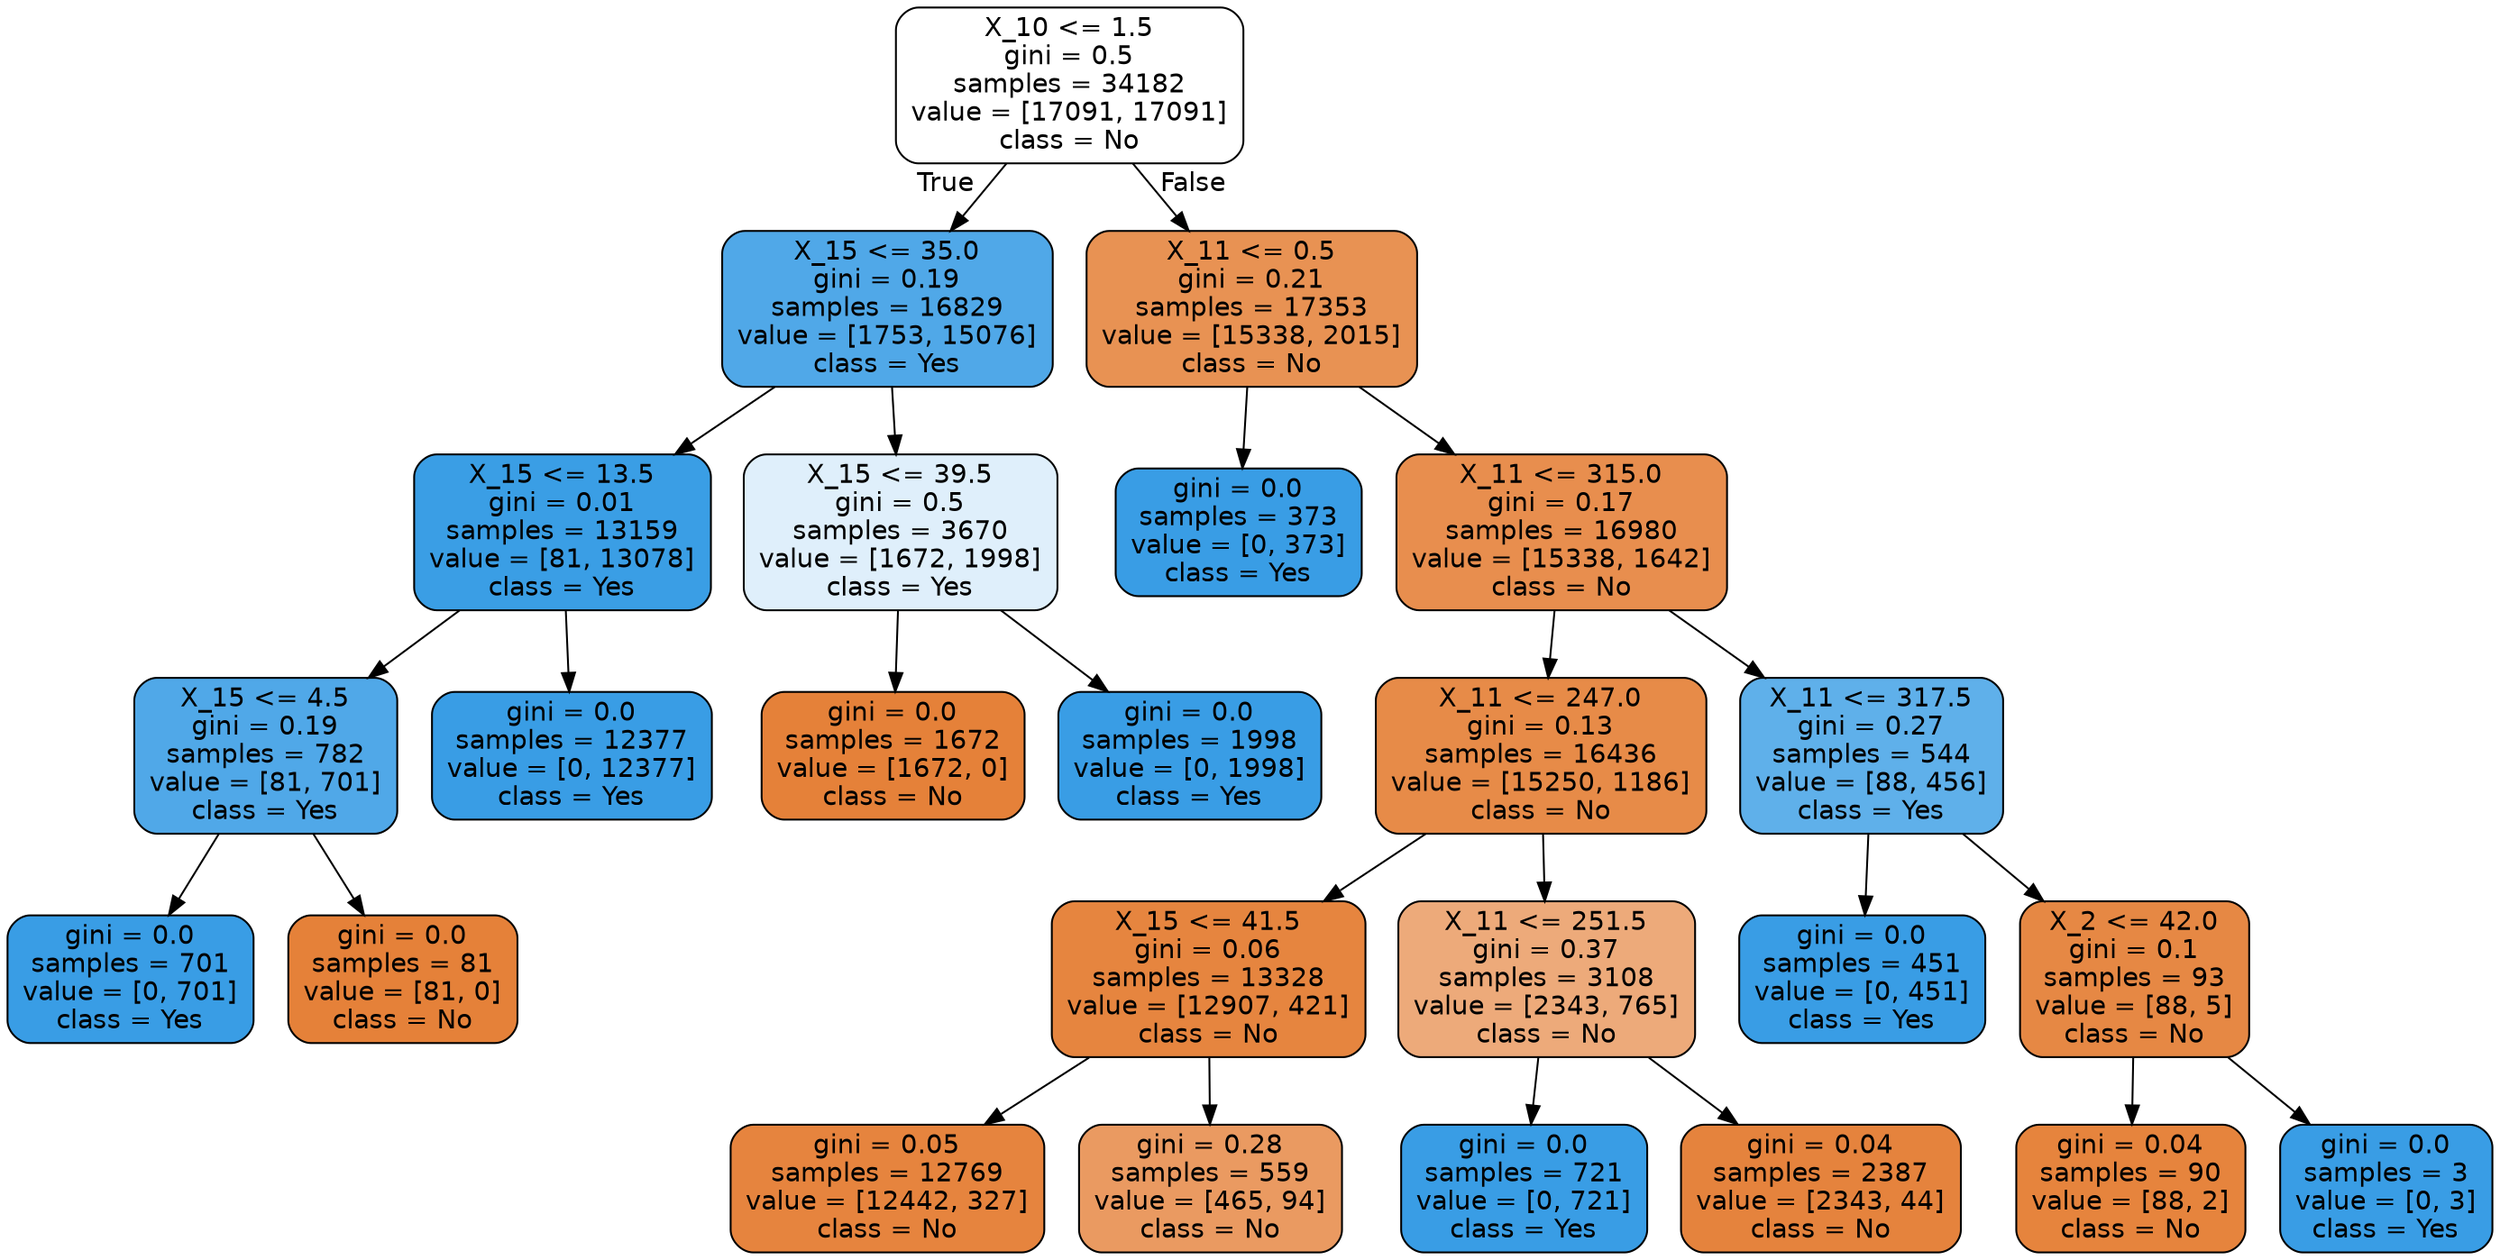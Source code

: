 digraph Tree {
node [shape=box, style="filled, rounded", color="black", fontname=helvetica] ;
edge [fontname=helvetica] ;
0 [label="X_10 <= 1.5\ngini = 0.5\nsamples = 34182\nvalue = [17091, 17091]\nclass = No", fillcolor="#ffffff"] ;
1 [label="X_15 <= 35.0\ngini = 0.19\nsamples = 16829\nvalue = [1753, 15076]\nclass = Yes", fillcolor="#50a8e8"] ;
0 -> 1 [labeldistance=2.5, labelangle=45, headlabel="True"] ;
2 [label="X_15 <= 13.5\ngini = 0.01\nsamples = 13159\nvalue = [81, 13078]\nclass = Yes", fillcolor="#3a9ee5"] ;
1 -> 2 ;
3 [label="X_15 <= 4.5\ngini = 0.19\nsamples = 782\nvalue = [81, 701]\nclass = Yes", fillcolor="#50a8e8"] ;
2 -> 3 ;
4 [label="gini = 0.0\nsamples = 701\nvalue = [0, 701]\nclass = Yes", fillcolor="#399de5"] ;
3 -> 4 ;
5 [label="gini = 0.0\nsamples = 81\nvalue = [81, 0]\nclass = No", fillcolor="#e58139"] ;
3 -> 5 ;
6 [label="gini = 0.0\nsamples = 12377\nvalue = [0, 12377]\nclass = Yes", fillcolor="#399de5"] ;
2 -> 6 ;
7 [label="X_15 <= 39.5\ngini = 0.5\nsamples = 3670\nvalue = [1672, 1998]\nclass = Yes", fillcolor="#dfeffb"] ;
1 -> 7 ;
8 [label="gini = 0.0\nsamples = 1672\nvalue = [1672, 0]\nclass = No", fillcolor="#e58139"] ;
7 -> 8 ;
9 [label="gini = 0.0\nsamples = 1998\nvalue = [0, 1998]\nclass = Yes", fillcolor="#399de5"] ;
7 -> 9 ;
10 [label="X_11 <= 0.5\ngini = 0.21\nsamples = 17353\nvalue = [15338, 2015]\nclass = No", fillcolor="#e89253"] ;
0 -> 10 [labeldistance=2.5, labelangle=-45, headlabel="False"] ;
11 [label="gini = 0.0\nsamples = 373\nvalue = [0, 373]\nclass = Yes", fillcolor="#399de5"] ;
10 -> 11 ;
12 [label="X_11 <= 315.0\ngini = 0.17\nsamples = 16980\nvalue = [15338, 1642]\nclass = No", fillcolor="#e88e4e"] ;
10 -> 12 ;
13 [label="X_11 <= 247.0\ngini = 0.13\nsamples = 16436\nvalue = [15250, 1186]\nclass = No", fillcolor="#e78b48"] ;
12 -> 13 ;
14 [label="X_15 <= 41.5\ngini = 0.06\nsamples = 13328\nvalue = [12907, 421]\nclass = No", fillcolor="#e6853f"] ;
13 -> 14 ;
15 [label="gini = 0.05\nsamples = 12769\nvalue = [12442, 327]\nclass = No", fillcolor="#e6843e"] ;
14 -> 15 ;
16 [label="gini = 0.28\nsamples = 559\nvalue = [465, 94]\nclass = No", fillcolor="#ea9a61"] ;
14 -> 16 ;
17 [label="X_11 <= 251.5\ngini = 0.37\nsamples = 3108\nvalue = [2343, 765]\nclass = No", fillcolor="#edaa7a"] ;
13 -> 17 ;
18 [label="gini = 0.0\nsamples = 721\nvalue = [0, 721]\nclass = Yes", fillcolor="#399de5"] ;
17 -> 18 ;
19 [label="gini = 0.04\nsamples = 2387\nvalue = [2343, 44]\nclass = No", fillcolor="#e5833d"] ;
17 -> 19 ;
20 [label="X_11 <= 317.5\ngini = 0.27\nsamples = 544\nvalue = [88, 456]\nclass = Yes", fillcolor="#5fb0ea"] ;
12 -> 20 ;
21 [label="gini = 0.0\nsamples = 451\nvalue = [0, 451]\nclass = Yes", fillcolor="#399de5"] ;
20 -> 21 ;
22 [label="X_2 <= 42.0\ngini = 0.1\nsamples = 93\nvalue = [88, 5]\nclass = No", fillcolor="#e68844"] ;
20 -> 22 ;
23 [label="gini = 0.04\nsamples = 90\nvalue = [88, 2]\nclass = No", fillcolor="#e6843d"] ;
22 -> 23 ;
24 [label="gini = 0.0\nsamples = 3\nvalue = [0, 3]\nclass = Yes", fillcolor="#399de5"] ;
22 -> 24 ;
}